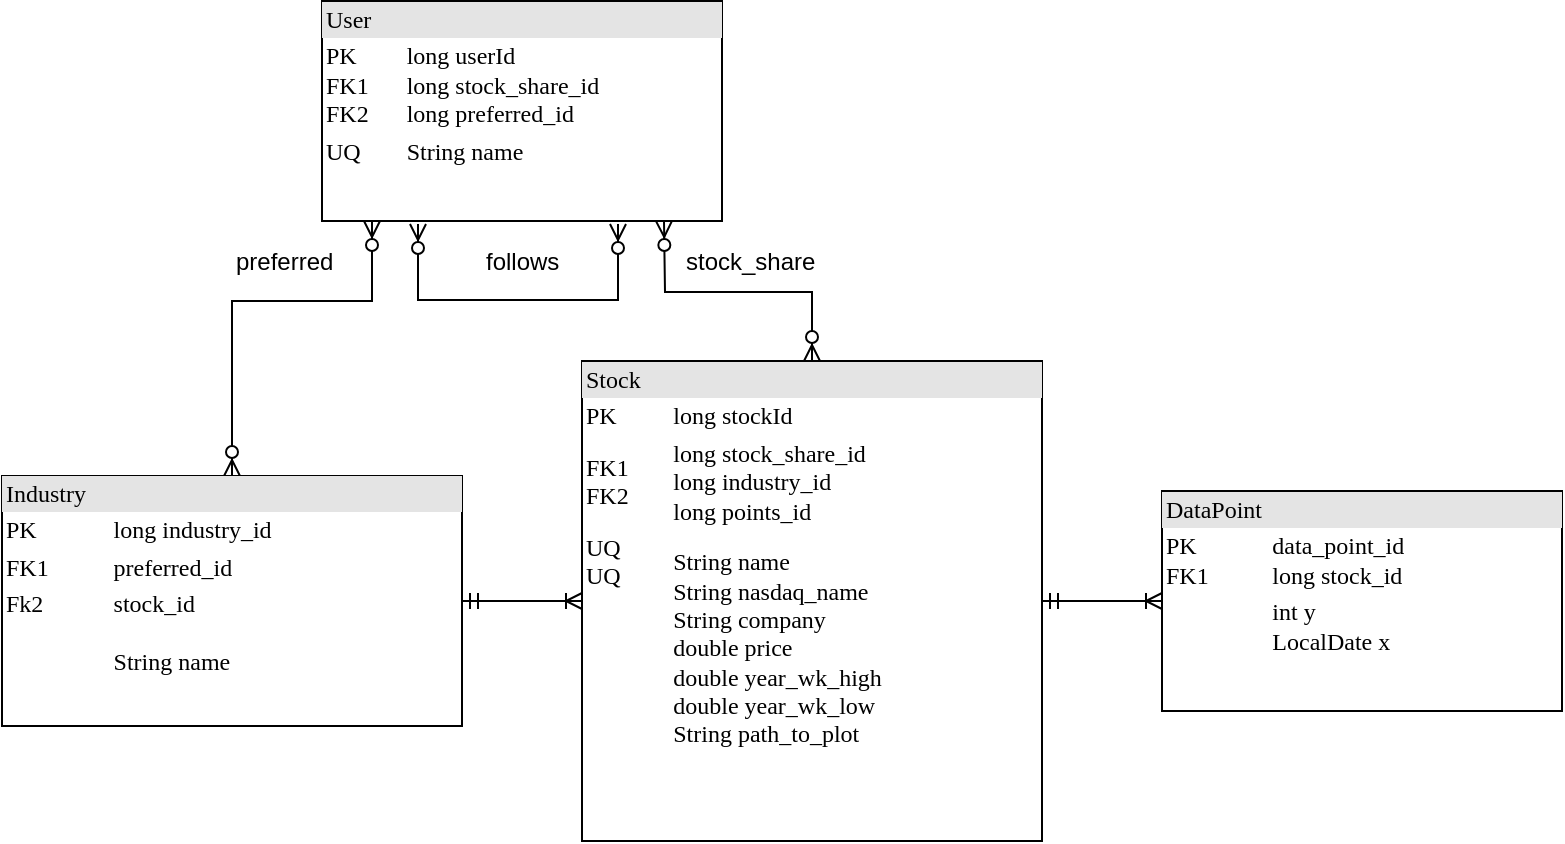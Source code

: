 <mxfile version="12.1.8" type="device" pages="1"><diagram name="Page-1" id="2ca16b54-16f6-2749-3443-fa8db7711227"><mxGraphModel dx="1096" dy="564" grid="1" gridSize="10" guides="1" tooltips="1" connect="1" arrows="1" fold="1" page="1" pageScale="1" pageWidth="1100" pageHeight="850" background="#ffffff" math="0" shadow="0"><root><mxCell id="0"/><mxCell id="1" parent="0"/><mxCell id="2ed32ef02a7f4228-1" value="&lt;div style=&quot;box-sizing: border-box ; width: 100% ; background: #e4e4e4 ; padding: 2px&quot;&gt;User&lt;/div&gt;&lt;table style=&quot;width: 100% ; font-size: 1em&quot; cellspacing=&quot;0&quot; cellpadding=&quot;2&quot;&gt;&lt;tbody&gt;&lt;tr&gt;&lt;td&gt;PK&lt;br&gt;FK1&lt;br&gt;FK2&lt;br&gt;&lt;/td&gt;&lt;td&gt;long userId&lt;br&gt;long stock_share_id&lt;br&gt;long preferred_id&lt;br&gt;&lt;/td&gt;&lt;/tr&gt;&lt;tr&gt;&lt;td&gt;UQ&lt;br&gt;&lt;/td&gt;&lt;td&gt;String name&lt;br&gt;&lt;/td&gt;&lt;/tr&gt;&lt;tr&gt;&lt;td&gt;&lt;br&gt;&lt;/td&gt;&lt;td&gt;&lt;br&gt;&lt;/td&gt;&lt;/tr&gt;&lt;/tbody&gt;&lt;/table&gt;" style="verticalAlign=top;align=left;overflow=fill;html=1;rounded=0;shadow=0;comic=0;labelBackgroundColor=none;strokeColor=#000000;strokeWidth=1;fillColor=#ffffff;fontFamily=Verdana;fontSize=12;fontColor=#000000;" parent="1" vertex="1"><mxGeometry x="170" y="4.5" width="200" height="110" as="geometry"/></mxCell><mxCell id="KjRmLfG_5Rx9i5FEZhIE-4" style="edgeStyle=orthogonalEdgeStyle;rounded=0;orthogonalLoop=1;jettySize=auto;html=1;exitX=0.5;exitY=0;exitDx=0;exitDy=0;endArrow=ERzeroToMany;endFill=1;startArrow=ERzeroToMany;startFill=1;" parent="1" source="2ed32ef02a7f4228-5" edge="1"><mxGeometry relative="1" as="geometry"><mxPoint x="341" y="114.5" as="targetPoint"/></mxGeometry></mxCell><mxCell id="2ed32ef02a7f4228-5" value="&lt;div style=&quot;box-sizing: border-box ; width: 100% ; background: #e4e4e4 ; padding: 2px&quot;&gt;Stock&lt;/div&gt;&lt;table style=&quot;width: 100% ; font-size: 1em&quot; cellspacing=&quot;0&quot; cellpadding=&quot;2&quot;&gt;&lt;tbody&gt;&lt;tr&gt;&lt;td&gt;PK&lt;/td&gt;&lt;td&gt;long stockId&lt;/td&gt;&lt;/tr&gt;&lt;tr&gt;&lt;td&gt;FK1&lt;br&gt;FK2&lt;br&gt;&lt;/td&gt;&lt;td&gt;long stock_share_id&lt;br&gt;long industry_id&lt;br&gt;long points_id&lt;br&gt;&lt;/td&gt;&lt;/tr&gt;&lt;tr&gt;&lt;td&gt;UQ&lt;br&gt;UQ&lt;br&gt;&lt;br&gt;&lt;br&gt;&lt;br&gt;&lt;br&gt;&lt;br&gt;&lt;br&gt;&lt;br&gt;&lt;/td&gt;&lt;td&gt;String name&lt;br&gt;String nasdaq_name&lt;br&gt;String company&lt;br&gt;double price&lt;br&gt;double year_wk_high&lt;br&gt;double year_wk_low&lt;br&gt;String path_to_plot&lt;br&gt;&lt;br&gt;&lt;/td&gt;&lt;/tr&gt;&lt;/tbody&gt;&lt;/table&gt;" style="verticalAlign=top;align=left;overflow=fill;html=1;rounded=0;shadow=0;comic=0;labelBackgroundColor=none;strokeColor=#000000;strokeWidth=1;fillColor=#ffffff;fontFamily=Verdana;fontSize=12;fontColor=#000000;" parent="1" vertex="1"><mxGeometry x="300" y="184.5" width="230" height="240" as="geometry"/></mxCell><mxCell id="nCkQ3W1mkZs7MzBpJT0i-2" style="edgeStyle=orthogonalEdgeStyle;rounded=0;orthogonalLoop=1;jettySize=auto;html=1;startArrow=ERzeroToMany;startFill=1;endArrow=ERzeroToMany;endFill=1;" edge="1" parent="1"><mxGeometry relative="1" as="geometry"><mxPoint x="318" y="116" as="sourcePoint"/><mxPoint x="218" y="116" as="targetPoint"/><Array as="points"><mxPoint x="318" y="154"/><mxPoint x="218" y="154"/></Array></mxGeometry></mxCell><mxCell id="nCkQ3W1mkZs7MzBpJT0i-7" style="edgeStyle=orthogonalEdgeStyle;rounded=0;orthogonalLoop=1;jettySize=auto;html=1;exitX=0.5;exitY=0;exitDx=0;exitDy=0;entryX=0.125;entryY=1;entryDx=0;entryDy=0;entryPerimeter=0;startArrow=ERzeroToMany;startFill=1;endArrow=ERzeroToMany;endFill=1;" edge="1" parent="1" source="nCkQ3W1mkZs7MzBpJT0i-6" target="2ed32ef02a7f4228-1"><mxGeometry relative="1" as="geometry"><Array as="points"><mxPoint x="125" y="154.5"/><mxPoint x="195" y="154.5"/></Array></mxGeometry></mxCell><mxCell id="nCkQ3W1mkZs7MzBpJT0i-8" style="edgeStyle=orthogonalEdgeStyle;rounded=0;orthogonalLoop=1;jettySize=auto;html=1;exitX=1;exitY=0.5;exitDx=0;exitDy=0;entryX=0;entryY=0.5;entryDx=0;entryDy=0;startArrow=ERmandOne;startFill=0;endArrow=ERoneToMany;endFill=0;" edge="1" parent="1" source="nCkQ3W1mkZs7MzBpJT0i-6" target="2ed32ef02a7f4228-5"><mxGeometry relative="1" as="geometry"/></mxCell><mxCell id="nCkQ3W1mkZs7MzBpJT0i-6" value="&lt;div style=&quot;box-sizing: border-box ; width: 100% ; background: #e4e4e4 ; padding: 2px&quot;&gt;Industry&lt;br&gt;&lt;/div&gt;&lt;table style=&quot;width: 100% ; font-size: 1em&quot; cellspacing=&quot;0&quot; cellpadding=&quot;2&quot;&gt;&lt;tbody&gt;&lt;tr&gt;&lt;td&gt;PK&lt;/td&gt;&lt;td&gt;long industry_id&lt;br&gt;&lt;/td&gt;&lt;/tr&gt;&lt;tr&gt;&lt;td&gt;FK1&lt;/td&gt;&lt;td&gt;preferred_id&lt;br&gt;&lt;/td&gt;&lt;/tr&gt;&lt;tr&gt;&lt;td&gt;Fk2&lt;br&gt;&lt;br&gt;&lt;br&gt;&lt;br&gt;&lt;br&gt;&lt;br&gt;&lt;br&gt;&lt;br&gt;&lt;br&gt;&lt;br&gt;&lt;br&gt;&lt;br&gt;&lt;/td&gt;&lt;td&gt;stock_id&lt;br&gt;&lt;br&gt;String name&lt;br&gt;&lt;br&gt;&lt;br&gt;&lt;br&gt;&lt;br&gt;&lt;br&gt;&lt;br&gt;&lt;br&gt;&lt;br&gt;&lt;br&gt;&lt;/td&gt;&lt;/tr&gt;&lt;/tbody&gt;&lt;/table&gt;" style="verticalAlign=top;align=left;overflow=fill;html=1;rounded=0;shadow=0;comic=0;labelBackgroundColor=none;strokeColor=#000000;strokeWidth=1;fillColor=#ffffff;fontFamily=Verdana;fontSize=12;fontColor=#000000;" vertex="1" parent="1"><mxGeometry x="10" y="242" width="230" height="125" as="geometry"/></mxCell><mxCell id="nCkQ3W1mkZs7MzBpJT0i-10" value="follows" style="text;html=1;resizable=0;points=[];autosize=1;align=left;verticalAlign=top;spacingTop=-4;" vertex="1" parent="1"><mxGeometry x="250" y="124.5" width="50" height="20" as="geometry"/></mxCell><mxCell id="nCkQ3W1mkZs7MzBpJT0i-11" value="preferred" style="text;html=1;resizable=0;points=[];autosize=1;align=left;verticalAlign=top;spacingTop=-4;" vertex="1" parent="1"><mxGeometry x="125" y="124.5" width="60" height="20" as="geometry"/></mxCell><mxCell id="nCkQ3W1mkZs7MzBpJT0i-12" value="stock_share" style="text;html=1;resizable=0;points=[];autosize=1;align=left;verticalAlign=top;spacingTop=-4;" vertex="1" parent="1"><mxGeometry x="350" y="124.5" width="80" height="20" as="geometry"/></mxCell><mxCell id="nCkQ3W1mkZs7MzBpJT0i-14" style="edgeStyle=orthogonalEdgeStyle;rounded=0;orthogonalLoop=1;jettySize=auto;html=1;exitX=0;exitY=0.5;exitDx=0;exitDy=0;startArrow=ERoneToMany;startFill=0;endArrow=ERmandOne;endFill=0;" edge="1" parent="1" source="nCkQ3W1mkZs7MzBpJT0i-13" target="2ed32ef02a7f4228-5"><mxGeometry relative="1" as="geometry"/></mxCell><mxCell id="nCkQ3W1mkZs7MzBpJT0i-13" value="&lt;div style=&quot;box-sizing: border-box ; width: 100% ; background: #e4e4e4 ; padding: 2px&quot;&gt;DataPoint&lt;br&gt;&lt;/div&gt;&lt;table style=&quot;width: 100% ; font-size: 1em&quot; cellspacing=&quot;0&quot; cellpadding=&quot;2&quot;&gt;&lt;tbody&gt;&lt;tr&gt;&lt;td&gt;PK&lt;br&gt;FK1&lt;br&gt;&lt;/td&gt;&lt;td&gt;data_point_id&lt;br&gt;long stock_id&lt;br&gt;&lt;/td&gt;&lt;/tr&gt;&lt;tr&gt;&lt;td&gt;&lt;br&gt;&lt;/td&gt;&lt;td&gt;int y&lt;br&gt;LocalDate x&lt;br&gt;&lt;/td&gt;&lt;/tr&gt;&lt;tr&gt;&lt;td&gt;&lt;br&gt;&lt;/td&gt;&lt;td&gt;&lt;br&gt;&lt;/td&gt;&lt;/tr&gt;&lt;/tbody&gt;&lt;/table&gt;" style="verticalAlign=top;align=left;overflow=fill;html=1;rounded=0;shadow=0;comic=0;labelBackgroundColor=none;strokeColor=#000000;strokeWidth=1;fillColor=#ffffff;fontFamily=Verdana;fontSize=12;fontColor=#000000;" vertex="1" parent="1"><mxGeometry x="590" y="249.5" width="200" height="110" as="geometry"/></mxCell></root></mxGraphModel></diagram></mxfile>